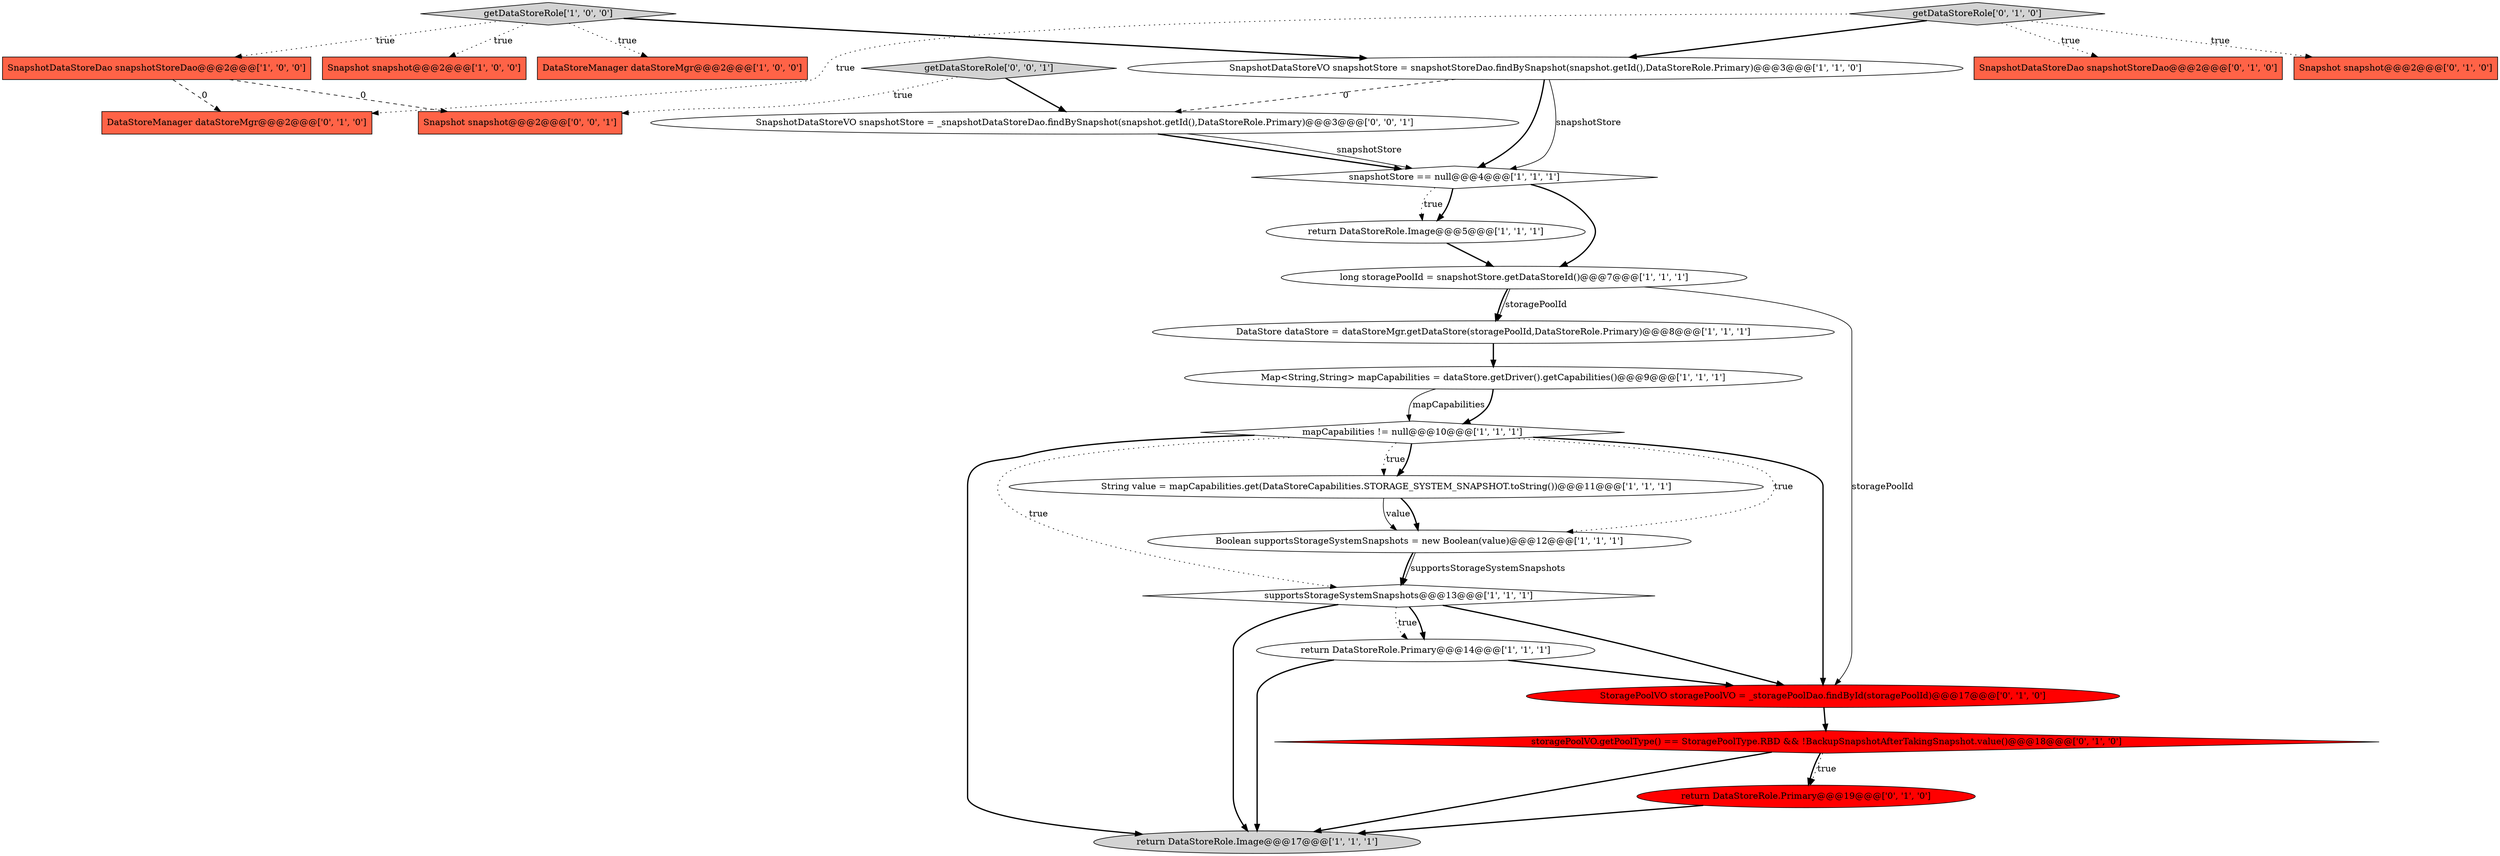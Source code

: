 digraph {
0 [style = filled, label = "return DataStoreRole.Primary@@@14@@@['1', '1', '1']", fillcolor = white, shape = ellipse image = "AAA0AAABBB1BBB"];
23 [style = filled, label = "SnapshotDataStoreVO snapshotStore = _snapshotDataStoreDao.findBySnapshot(snapshot.getId(),DataStoreRole.Primary)@@@3@@@['0', '0', '1']", fillcolor = white, shape = ellipse image = "AAA0AAABBB3BBB"];
15 [style = filled, label = "supportsStorageSystemSnapshots@@@13@@@['1', '1', '1']", fillcolor = white, shape = diamond image = "AAA0AAABBB1BBB"];
3 [style = filled, label = "getDataStoreRole['1', '0', '0']", fillcolor = lightgray, shape = diamond image = "AAA0AAABBB1BBB"];
1 [style = filled, label = "mapCapabilities != null@@@10@@@['1', '1', '1']", fillcolor = white, shape = diamond image = "AAA0AAABBB1BBB"];
14 [style = filled, label = "String value = mapCapabilities.get(DataStoreCapabilities.STORAGE_SYSTEM_SNAPSHOT.toString())@@@11@@@['1', '1', '1']", fillcolor = white, shape = ellipse image = "AAA0AAABBB1BBB"];
18 [style = filled, label = "return DataStoreRole.Primary@@@19@@@['0', '1', '0']", fillcolor = red, shape = ellipse image = "AAA1AAABBB2BBB"];
13 [style = filled, label = "long storagePoolId = snapshotStore.getDataStoreId()@@@7@@@['1', '1', '1']", fillcolor = white, shape = ellipse image = "AAA0AAABBB1BBB"];
6 [style = filled, label = "Snapshot snapshot@@@2@@@['1', '0', '0']", fillcolor = tomato, shape = box image = "AAA0AAABBB1BBB"];
20 [style = filled, label = "SnapshotDataStoreDao snapshotStoreDao@@@2@@@['0', '1', '0']", fillcolor = tomato, shape = box image = "AAA0AAABBB2BBB"];
7 [style = filled, label = "SnapshotDataStoreVO snapshotStore = snapshotStoreDao.findBySnapshot(snapshot.getId(),DataStoreRole.Primary)@@@3@@@['1', '1', '0']", fillcolor = white, shape = ellipse image = "AAA0AAABBB1BBB"];
22 [style = filled, label = "DataStoreManager dataStoreMgr@@@2@@@['0', '1', '0']", fillcolor = tomato, shape = box image = "AAA1AAABBB2BBB"];
24 [style = filled, label = "getDataStoreRole['0', '0', '1']", fillcolor = lightgray, shape = diamond image = "AAA0AAABBB3BBB"];
16 [style = filled, label = "StoragePoolVO storagePoolVO = _storagePoolDao.findById(storagePoolId)@@@17@@@['0', '1', '0']", fillcolor = red, shape = ellipse image = "AAA1AAABBB2BBB"];
10 [style = filled, label = "return DataStoreRole.Image@@@5@@@['1', '1', '1']", fillcolor = white, shape = ellipse image = "AAA0AAABBB1BBB"];
4 [style = filled, label = "Map<String,String> mapCapabilities = dataStore.getDriver().getCapabilities()@@@9@@@['1', '1', '1']", fillcolor = white, shape = ellipse image = "AAA0AAABBB1BBB"];
25 [style = filled, label = "Snapshot snapshot@@@2@@@['0', '0', '1']", fillcolor = tomato, shape = box image = "AAA0AAABBB3BBB"];
5 [style = filled, label = "snapshotStore == null@@@4@@@['1', '1', '1']", fillcolor = white, shape = diamond image = "AAA0AAABBB1BBB"];
9 [style = filled, label = "DataStoreManager dataStoreMgr@@@2@@@['1', '0', '0']", fillcolor = tomato, shape = box image = "AAA0AAABBB1BBB"];
21 [style = filled, label = "storagePoolVO.getPoolType() == StoragePoolType.RBD && !BackupSnapshotAfterTakingSnapshot.value()@@@18@@@['0', '1', '0']", fillcolor = red, shape = diamond image = "AAA1AAABBB2BBB"];
12 [style = filled, label = "SnapshotDataStoreDao snapshotStoreDao@@@2@@@['1', '0', '0']", fillcolor = tomato, shape = box image = "AAA1AAABBB1BBB"];
8 [style = filled, label = "Boolean supportsStorageSystemSnapshots = new Boolean(value)@@@12@@@['1', '1', '1']", fillcolor = white, shape = ellipse image = "AAA0AAABBB1BBB"];
2 [style = filled, label = "return DataStoreRole.Image@@@17@@@['1', '1', '1']", fillcolor = lightgray, shape = ellipse image = "AAA0AAABBB1BBB"];
19 [style = filled, label = "Snapshot snapshot@@@2@@@['0', '1', '0']", fillcolor = tomato, shape = box image = "AAA0AAABBB2BBB"];
17 [style = filled, label = "getDataStoreRole['0', '1', '0']", fillcolor = lightgray, shape = diamond image = "AAA0AAABBB2BBB"];
11 [style = filled, label = "DataStore dataStore = dataStoreMgr.getDataStore(storagePoolId,DataStoreRole.Primary)@@@8@@@['1', '1', '1']", fillcolor = white, shape = ellipse image = "AAA0AAABBB1BBB"];
17->20 [style = dotted, label="true"];
5->10 [style = bold, label=""];
0->16 [style = bold, label=""];
15->2 [style = bold, label=""];
13->16 [style = solid, label="storagePoolId"];
7->23 [style = dashed, label="0"];
8->15 [style = bold, label=""];
23->5 [style = bold, label=""];
4->1 [style = solid, label="mapCapabilities"];
23->5 [style = solid, label="snapshotStore"];
24->25 [style = dotted, label="true"];
21->18 [style = dotted, label="true"];
5->10 [style = dotted, label="true"];
11->4 [style = bold, label=""];
0->2 [style = bold, label=""];
13->11 [style = solid, label="storagePoolId"];
8->15 [style = solid, label="supportsStorageSystemSnapshots"];
1->14 [style = dotted, label="true"];
3->9 [style = dotted, label="true"];
18->2 [style = bold, label=""];
3->6 [style = dotted, label="true"];
15->16 [style = bold, label=""];
15->0 [style = dotted, label="true"];
14->8 [style = solid, label="value"];
13->11 [style = bold, label=""];
21->18 [style = bold, label=""];
7->5 [style = solid, label="snapshotStore"];
21->2 [style = bold, label=""];
17->7 [style = bold, label=""];
7->5 [style = bold, label=""];
12->25 [style = dashed, label="0"];
10->13 [style = bold, label=""];
3->7 [style = bold, label=""];
1->16 [style = bold, label=""];
16->21 [style = bold, label=""];
1->15 [style = dotted, label="true"];
15->0 [style = bold, label=""];
5->13 [style = bold, label=""];
3->12 [style = dotted, label="true"];
12->22 [style = dashed, label="0"];
17->19 [style = dotted, label="true"];
1->8 [style = dotted, label="true"];
17->22 [style = dotted, label="true"];
1->14 [style = bold, label=""];
4->1 [style = bold, label=""];
1->2 [style = bold, label=""];
14->8 [style = bold, label=""];
24->23 [style = bold, label=""];
}
